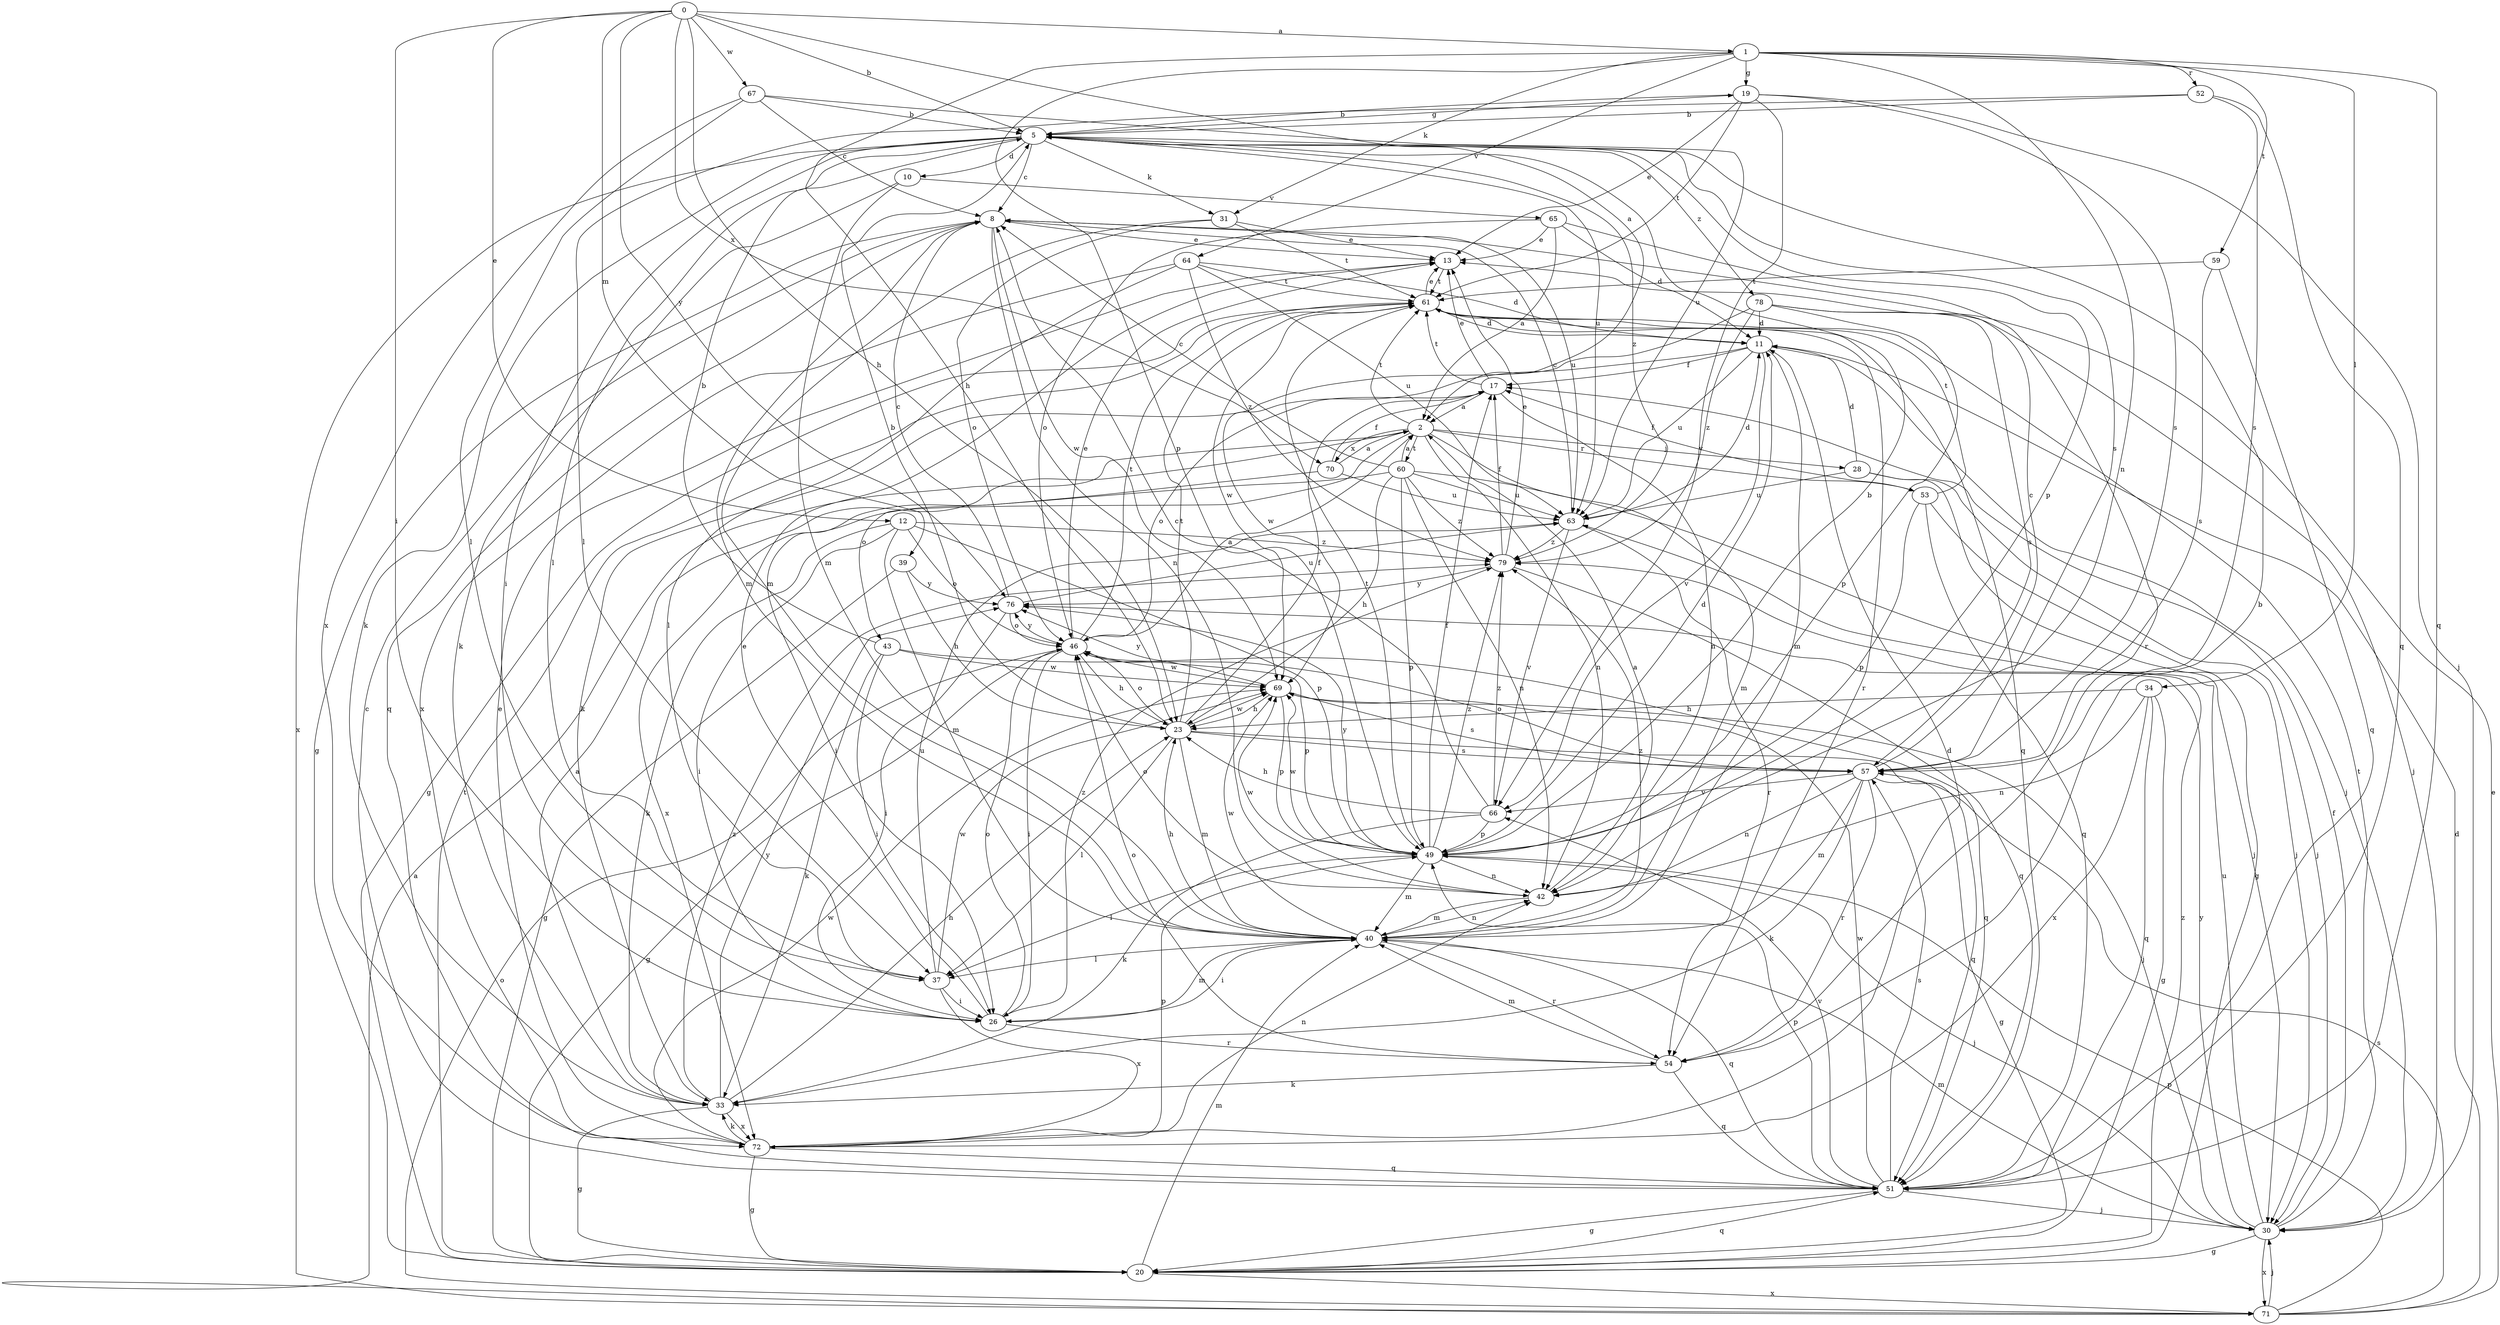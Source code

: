 strict digraph  {
0;
1;
2;
5;
8;
10;
11;
12;
13;
17;
19;
20;
23;
26;
28;
30;
31;
33;
34;
37;
39;
40;
42;
43;
46;
49;
51;
52;
53;
54;
57;
59;
60;
61;
63;
64;
65;
66;
67;
69;
70;
71;
72;
76;
78;
79;
0 -> 1  [label=a];
0 -> 2  [label=a];
0 -> 5  [label=b];
0 -> 12  [label=e];
0 -> 23  [label=h];
0 -> 26  [label=i];
0 -> 39  [label=m];
0 -> 67  [label=w];
0 -> 70  [label=x];
0 -> 76  [label=y];
1 -> 19  [label=g];
1 -> 23  [label=h];
1 -> 31  [label=k];
1 -> 34  [label=l];
1 -> 42  [label=n];
1 -> 49  [label=p];
1 -> 51  [label=q];
1 -> 52  [label=r];
1 -> 59  [label=t];
1 -> 64  [label=v];
2 -> 28  [label=j];
2 -> 40  [label=m];
2 -> 42  [label=n];
2 -> 43  [label=o];
2 -> 53  [label=r];
2 -> 60  [label=t];
2 -> 61  [label=t];
2 -> 70  [label=x];
5 -> 8  [label=c];
5 -> 10  [label=d];
5 -> 19  [label=g];
5 -> 26  [label=i];
5 -> 31  [label=k];
5 -> 33  [label=k];
5 -> 37  [label=l];
5 -> 49  [label=p];
5 -> 57  [label=s];
5 -> 63  [label=u];
5 -> 71  [label=x];
5 -> 78  [label=z];
5 -> 79  [label=z];
8 -> 13  [label=e];
8 -> 20  [label=g];
8 -> 40  [label=m];
8 -> 42  [label=n];
8 -> 51  [label=q];
8 -> 63  [label=u];
8 -> 69  [label=w];
10 -> 33  [label=k];
10 -> 40  [label=m];
10 -> 65  [label=v];
11 -> 17  [label=f];
11 -> 30  [label=j];
11 -> 40  [label=m];
11 -> 63  [label=u];
11 -> 66  [label=v];
11 -> 69  [label=w];
12 -> 26  [label=i];
12 -> 33  [label=k];
12 -> 40  [label=m];
12 -> 46  [label=o];
12 -> 49  [label=p];
12 -> 79  [label=z];
13 -> 61  [label=t];
17 -> 2  [label=a];
17 -> 13  [label=e];
17 -> 42  [label=n];
17 -> 46  [label=o];
17 -> 61  [label=t];
19 -> 5  [label=b];
19 -> 13  [label=e];
19 -> 30  [label=j];
19 -> 57  [label=s];
19 -> 61  [label=t];
19 -> 66  [label=v];
20 -> 40  [label=m];
20 -> 51  [label=q];
20 -> 61  [label=t];
20 -> 71  [label=x];
20 -> 79  [label=z];
23 -> 5  [label=b];
23 -> 17  [label=f];
23 -> 37  [label=l];
23 -> 40  [label=m];
23 -> 46  [label=o];
23 -> 51  [label=q];
23 -> 57  [label=s];
23 -> 61  [label=t];
23 -> 69  [label=w];
26 -> 13  [label=e];
26 -> 40  [label=m];
26 -> 46  [label=o];
26 -> 54  [label=r];
26 -> 79  [label=z];
28 -> 11  [label=d];
28 -> 20  [label=g];
28 -> 30  [label=j];
28 -> 63  [label=u];
30 -> 17  [label=f];
30 -> 20  [label=g];
30 -> 40  [label=m];
30 -> 61  [label=t];
30 -> 63  [label=u];
30 -> 71  [label=x];
30 -> 76  [label=y];
31 -> 13  [label=e];
31 -> 40  [label=m];
31 -> 46  [label=o];
31 -> 61  [label=t];
33 -> 2  [label=a];
33 -> 20  [label=g];
33 -> 23  [label=h];
33 -> 72  [label=x];
33 -> 76  [label=y];
33 -> 79  [label=z];
34 -> 20  [label=g];
34 -> 23  [label=h];
34 -> 42  [label=n];
34 -> 51  [label=q];
34 -> 72  [label=x];
37 -> 26  [label=i];
37 -> 63  [label=u];
37 -> 69  [label=w];
37 -> 72  [label=x];
39 -> 20  [label=g];
39 -> 23  [label=h];
39 -> 76  [label=y];
40 -> 23  [label=h];
40 -> 26  [label=i];
40 -> 37  [label=l];
40 -> 42  [label=n];
40 -> 51  [label=q];
40 -> 54  [label=r];
40 -> 69  [label=w];
40 -> 79  [label=z];
42 -> 2  [label=a];
42 -> 40  [label=m];
42 -> 46  [label=o];
42 -> 69  [label=w];
43 -> 5  [label=b];
43 -> 26  [label=i];
43 -> 33  [label=k];
43 -> 51  [label=q];
43 -> 69  [label=w];
46 -> 2  [label=a];
46 -> 13  [label=e];
46 -> 20  [label=g];
46 -> 23  [label=h];
46 -> 26  [label=i];
46 -> 49  [label=p];
46 -> 61  [label=t];
46 -> 69  [label=w];
46 -> 76  [label=y];
49 -> 5  [label=b];
49 -> 11  [label=d];
49 -> 17  [label=f];
49 -> 30  [label=j];
49 -> 37  [label=l];
49 -> 40  [label=m];
49 -> 42  [label=n];
49 -> 61  [label=t];
49 -> 69  [label=w];
49 -> 76  [label=y];
49 -> 79  [label=z];
51 -> 8  [label=c];
51 -> 20  [label=g];
51 -> 30  [label=j];
51 -> 49  [label=p];
51 -> 57  [label=s];
51 -> 66  [label=v];
51 -> 69  [label=w];
52 -> 5  [label=b];
52 -> 37  [label=l];
52 -> 51  [label=q];
52 -> 57  [label=s];
53 -> 17  [label=f];
53 -> 30  [label=j];
53 -> 49  [label=p];
53 -> 51  [label=q];
53 -> 61  [label=t];
54 -> 5  [label=b];
54 -> 33  [label=k];
54 -> 40  [label=m];
54 -> 46  [label=o];
54 -> 51  [label=q];
57 -> 8  [label=c];
57 -> 20  [label=g];
57 -> 33  [label=k];
57 -> 40  [label=m];
57 -> 42  [label=n];
57 -> 46  [label=o];
57 -> 54  [label=r];
57 -> 66  [label=v];
59 -> 51  [label=q];
59 -> 57  [label=s];
59 -> 61  [label=t];
60 -> 2  [label=a];
60 -> 8  [label=c];
60 -> 23  [label=h];
60 -> 30  [label=j];
60 -> 42  [label=n];
60 -> 49  [label=p];
60 -> 63  [label=u];
60 -> 72  [label=x];
60 -> 79  [label=z];
61 -> 11  [label=d];
61 -> 13  [label=e];
61 -> 20  [label=g];
61 -> 51  [label=q];
61 -> 54  [label=r];
61 -> 69  [label=w];
63 -> 8  [label=c];
63 -> 11  [label=d];
63 -> 54  [label=r];
63 -> 66  [label=v];
63 -> 79  [label=z];
64 -> 11  [label=d];
64 -> 37  [label=l];
64 -> 61  [label=t];
64 -> 63  [label=u];
64 -> 72  [label=x];
64 -> 79  [label=z];
65 -> 2  [label=a];
65 -> 11  [label=d];
65 -> 13  [label=e];
65 -> 46  [label=o];
65 -> 54  [label=r];
66 -> 8  [label=c];
66 -> 23  [label=h];
66 -> 33  [label=k];
66 -> 49  [label=p];
66 -> 79  [label=z];
67 -> 5  [label=b];
67 -> 8  [label=c];
67 -> 37  [label=l];
67 -> 63  [label=u];
67 -> 72  [label=x];
69 -> 23  [label=h];
69 -> 30  [label=j];
69 -> 49  [label=p];
69 -> 57  [label=s];
69 -> 76  [label=y];
70 -> 2  [label=a];
70 -> 17  [label=f];
70 -> 26  [label=i];
70 -> 63  [label=u];
71 -> 2  [label=a];
71 -> 11  [label=d];
71 -> 13  [label=e];
71 -> 30  [label=j];
71 -> 46  [label=o];
71 -> 49  [label=p];
71 -> 57  [label=s];
72 -> 11  [label=d];
72 -> 13  [label=e];
72 -> 20  [label=g];
72 -> 33  [label=k];
72 -> 42  [label=n];
72 -> 49  [label=p];
72 -> 51  [label=q];
72 -> 69  [label=w];
76 -> 8  [label=c];
76 -> 26  [label=i];
76 -> 46  [label=o];
76 -> 63  [label=u];
78 -> 11  [label=d];
78 -> 30  [label=j];
78 -> 33  [label=k];
78 -> 49  [label=p];
78 -> 57  [label=s];
78 -> 79  [label=z];
79 -> 13  [label=e];
79 -> 17  [label=f];
79 -> 51  [label=q];
79 -> 76  [label=y];
}
